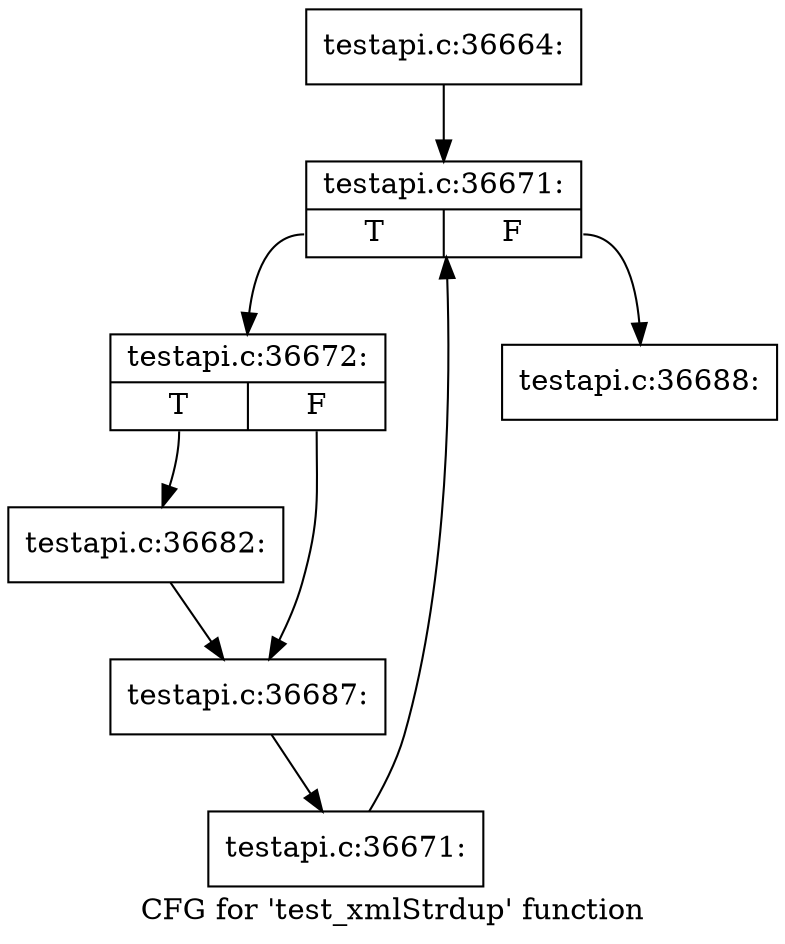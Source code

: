 digraph "CFG for 'test_xmlStrdup' function" {
	label="CFG for 'test_xmlStrdup' function";

	Node0x54f42d0 [shape=record,label="{testapi.c:36664:}"];
	Node0x54f42d0 -> Node0x54fe9a0;
	Node0x54fe9a0 [shape=record,label="{testapi.c:36671:|{<s0>T|<s1>F}}"];
	Node0x54fe9a0:s0 -> Node0x54fec80;
	Node0x54fe9a0:s1 -> Node0x54fe800;
	Node0x54fec80 [shape=record,label="{testapi.c:36672:|{<s0>T|<s1>F}}"];
	Node0x54fec80:s0 -> Node0x54ffbd0;
	Node0x54fec80:s1 -> Node0x54ffc20;
	Node0x54ffbd0 [shape=record,label="{testapi.c:36682:}"];
	Node0x54ffbd0 -> Node0x54ffc20;
	Node0x54ffc20 [shape=record,label="{testapi.c:36687:}"];
	Node0x54ffc20 -> Node0x54febf0;
	Node0x54febf0 [shape=record,label="{testapi.c:36671:}"];
	Node0x54febf0 -> Node0x54fe9a0;
	Node0x54fe800 [shape=record,label="{testapi.c:36688:}"];
}
